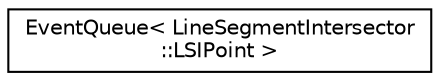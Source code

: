 digraph "Graphical Class Hierarchy"
{
  edge [fontname="Helvetica",fontsize="10",labelfontname="Helvetica",labelfontsize="10"];
  node [fontname="Helvetica",fontsize="10",shape=record];
  rankdir="LR";
  Node0 [label="EventQueue\< LineSegmentIntersector\l::LSIPoint \>",height=0.2,width=0.4,color="black", fillcolor="white", style="filled",URL="$classEventQueue.html"];
}

